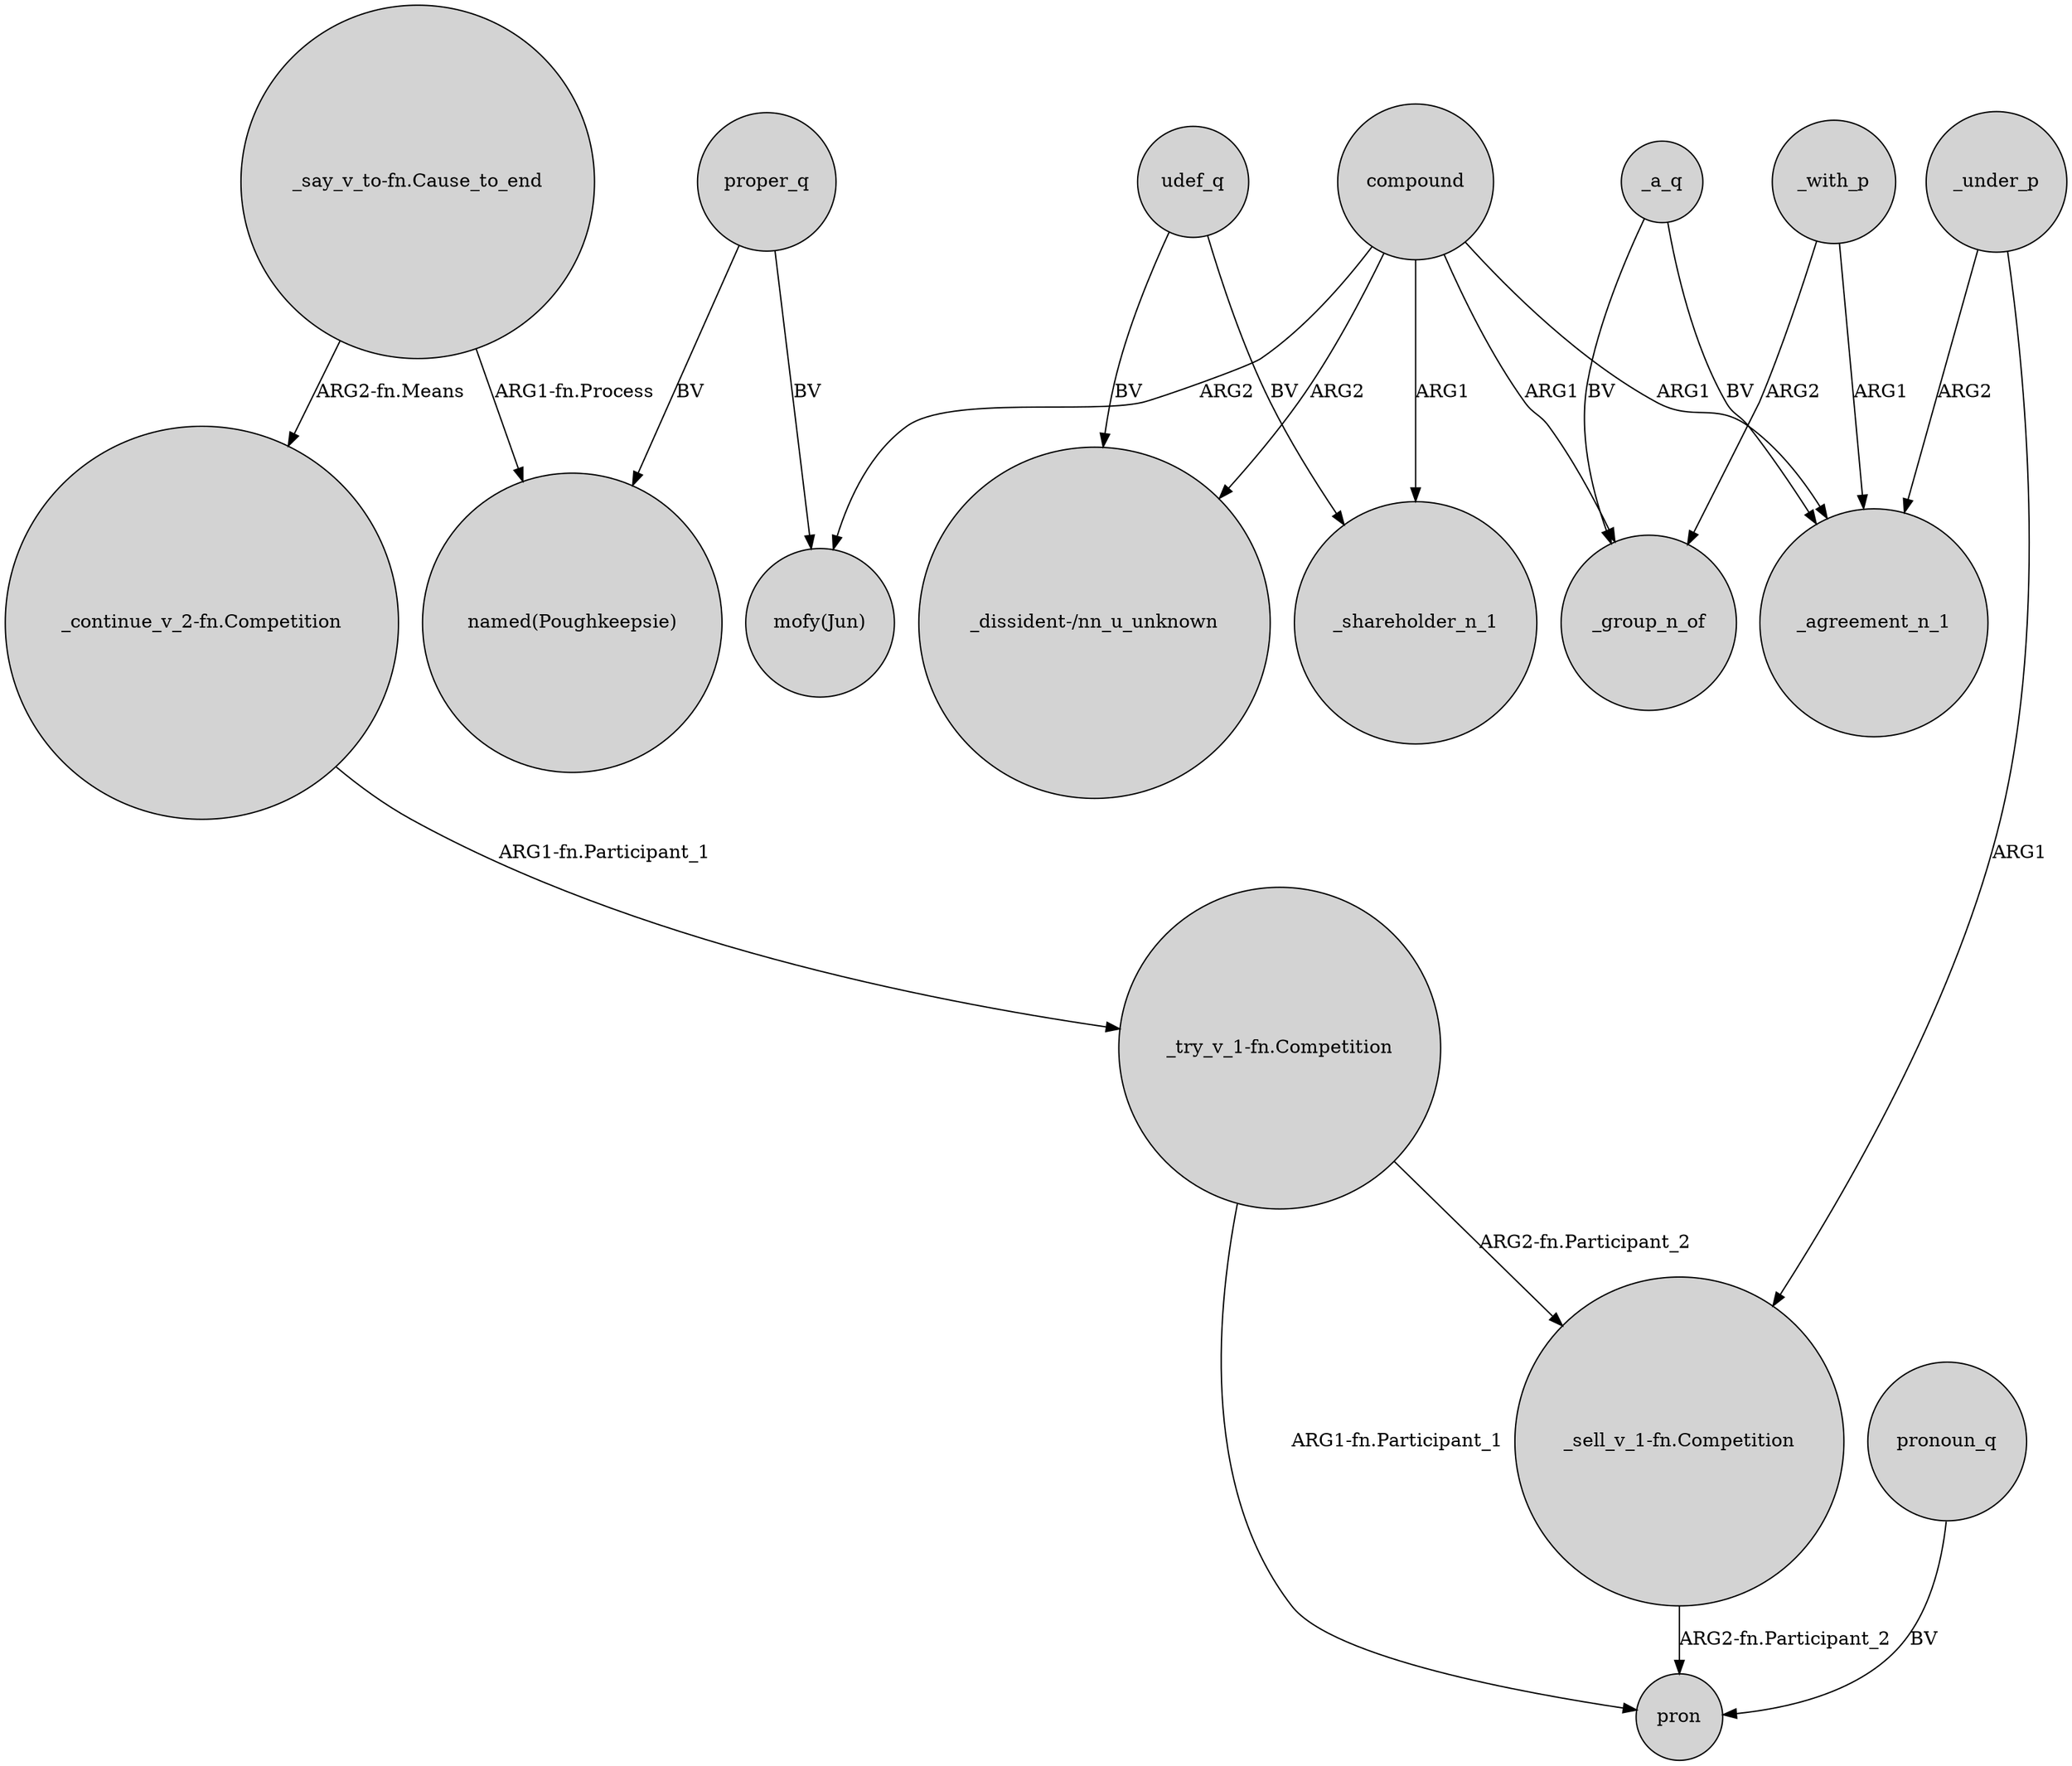 digraph {
	node [shape=circle style=filled]
	"_say_v_to-fn.Cause_to_end" -> "named(Poughkeepsie)" [label="ARG1-fn.Process"]
	"_try_v_1-fn.Competition" -> "_sell_v_1-fn.Competition" [label="ARG2-fn.Participant_2"]
	_under_p -> "_sell_v_1-fn.Competition" [label=ARG1]
	compound -> "mofy(Jun)" [label=ARG2]
	"_continue_v_2-fn.Competition" -> "_try_v_1-fn.Competition" [label="ARG1-fn.Participant_1"]
	udef_q -> _shareholder_n_1 [label=BV]
	"_try_v_1-fn.Competition" -> pron [label="ARG1-fn.Participant_1"]
	compound -> _shareholder_n_1 [label=ARG1]
	proper_q -> "mofy(Jun)" [label=BV]
	compound -> _group_n_of [label=ARG1]
	_a_q -> _group_n_of [label=BV]
	pronoun_q -> pron [label=BV]
	_with_p -> _group_n_of [label=ARG2]
	compound -> "_dissident-/nn_u_unknown" [label=ARG2]
	proper_q -> "named(Poughkeepsie)" [label=BV]
	"_sell_v_1-fn.Competition" -> pron [label="ARG2-fn.Participant_2"]
	udef_q -> "_dissident-/nn_u_unknown" [label=BV]
	_a_q -> _agreement_n_1 [label=BV]
	_under_p -> _agreement_n_1 [label=ARG2]
	compound -> _agreement_n_1 [label=ARG1]
	"_say_v_to-fn.Cause_to_end" -> "_continue_v_2-fn.Competition" [label="ARG2-fn.Means"]
	_with_p -> _agreement_n_1 [label=ARG1]
}
